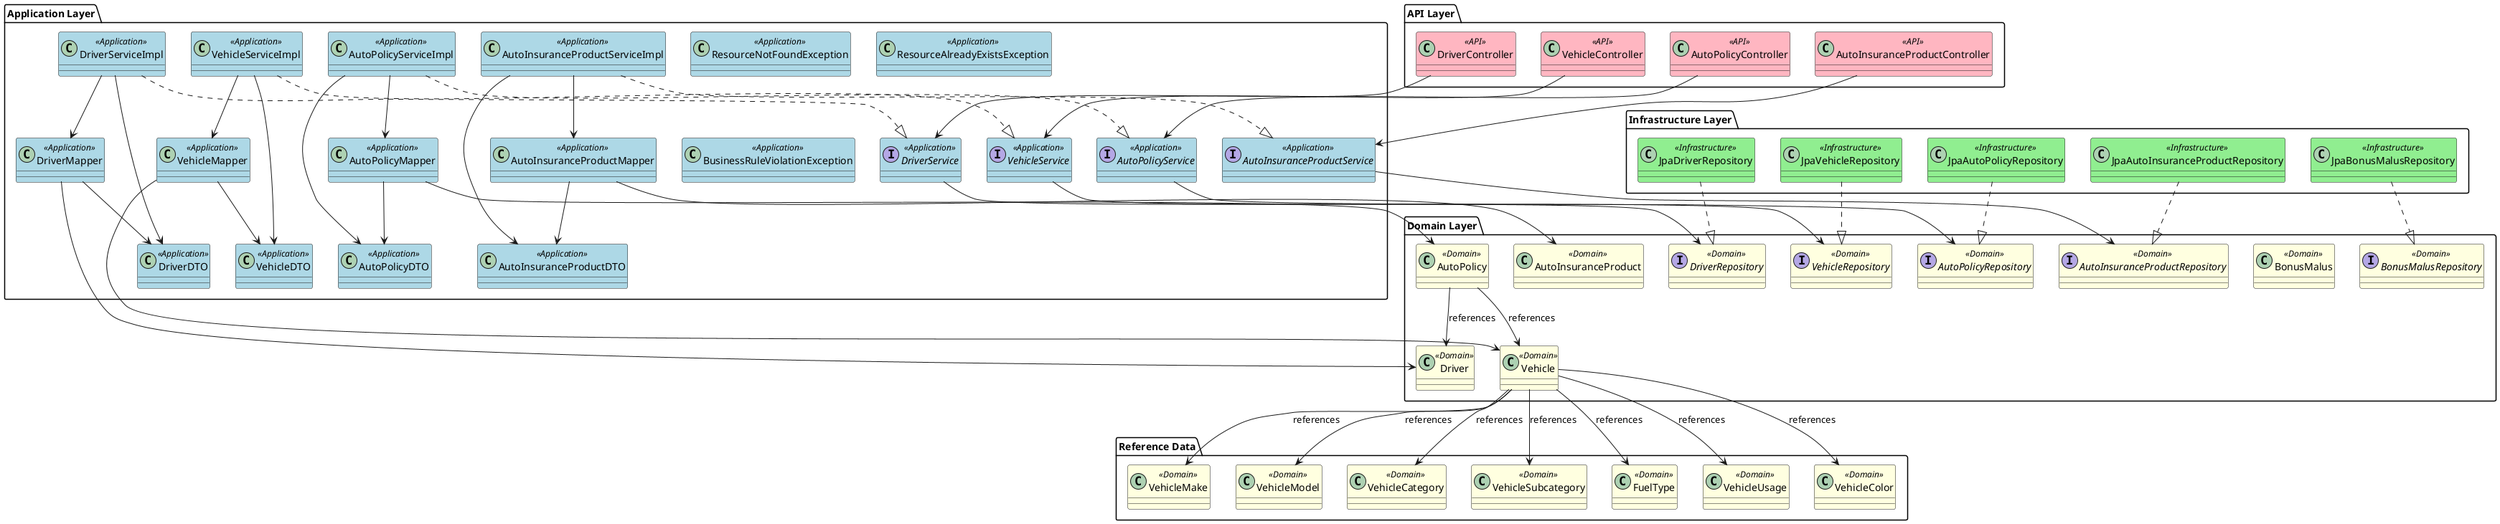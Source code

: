 @startuml Auto Module Architecture

!define RECTANGLE class
!define INTERFACE interface

skinparam class {
    BackgroundColor<<Domain>> LightYellow
    BackgroundColor<<Application>> LightBlue
    BackgroundColor<<Infrastructure>> LightGreen
    BackgroundColor<<API>> LightPink
}

package "API Layer" {
    RECTANGLE "VehicleController" as VehicleController <<API>>
    RECTANGLE "DriverController" as DriverController <<API>>
    RECTANGLE "AutoPolicyController" as AutoPolicyController <<API>>
    RECTANGLE "AutoInsuranceProductController" as AutoInsuranceProductController <<API>>
}

package "Application Layer" {
    INTERFACE "VehicleService" as VehicleService <<Application>>
    RECTANGLE "VehicleServiceImpl" as VehicleServiceImpl <<Application>>
    INTERFACE "DriverService" as DriverService <<Application>>
    RECTANGLE "DriverServiceImpl" as DriverServiceImpl <<Application>>
    INTERFACE "AutoPolicyService" as AutoPolicyService <<Application>>
    RECTANGLE "AutoPolicyServiceImpl" as AutoPolicyServiceImpl <<Application>>
    INTERFACE "AutoInsuranceProductService" as AutoInsuranceProductService <<Application>>
    RECTANGLE "AutoInsuranceProductServiceImpl" as AutoInsuranceProductServiceImpl <<Application>>
    
    RECTANGLE "VehicleDTO" as VehicleDTO <<Application>>
    RECTANGLE "DriverDTO" as DriverDTO <<Application>>
    RECTANGLE "AutoPolicyDTO" as AutoPolicyDTO <<Application>>
    RECTANGLE "AutoInsuranceProductDTO" as AutoInsuranceProductDTO <<Application>>
    
    RECTANGLE "VehicleMapper" as VehicleMapper <<Application>>
    RECTANGLE "DriverMapper" as DriverMapper <<Application>>
    RECTANGLE "AutoPolicyMapper" as AutoPolicyMapper <<Application>>
    RECTANGLE "AutoInsuranceProductMapper" as AutoInsuranceProductMapper <<Application>>
    
    RECTANGLE "ResourceNotFoundException" as ResourceNotFoundException <<Application>>
    RECTANGLE "ResourceAlreadyExistsException" as ResourceAlreadyExistsException <<Application>>
    RECTANGLE "BusinessRuleViolationException" as BusinessRuleViolationException <<Application>>
}

package "Domain Layer" {
    RECTANGLE "Vehicle" as Vehicle <<Domain>>
    RECTANGLE "Driver" as Driver <<Domain>>
    RECTANGLE "AutoPolicy" as AutoPolicy <<Domain>>
    RECTANGLE "BonusMalus" as BonusMalus <<Domain>>
    RECTANGLE "AutoInsuranceProduct" as AutoInsuranceProduct <<Domain>>
    
    INTERFACE "VehicleRepository" as VehicleRepository <<Domain>>
    INTERFACE "DriverRepository" as DriverRepository <<Domain>>
    INTERFACE "AutoPolicyRepository" as AutoPolicyRepository <<Domain>>
    INTERFACE "BonusMalusRepository" as BonusMalusRepository <<Domain>>
    INTERFACE "AutoInsuranceProductRepository" as AutoInsuranceProductRepository <<Domain>>
}

package "Infrastructure Layer" {
    RECTANGLE "JpaVehicleRepository" as JpaVehicleRepository <<Infrastructure>>
    RECTANGLE "JpaDriverRepository" as JpaDriverRepository <<Infrastructure>>
    RECTANGLE "JpaAutoPolicyRepository" as JpaAutoPolicyRepository <<Infrastructure>>
    RECTANGLE "JpaBonusMalusRepository" as JpaBonusMalusRepository <<Infrastructure>>
    RECTANGLE "JpaAutoInsuranceProductRepository" as JpaAutoInsuranceProductRepository <<Infrastructure>>
}

package "Reference Data" {
    RECTANGLE "VehicleMake" as VehicleMake <<Domain>>
    RECTANGLE "VehicleModel" as VehicleModel <<Domain>>
    RECTANGLE "VehicleCategory" as VehicleCategory <<Domain>>
    RECTANGLE "VehicleSubcategory" as VehicleSubcategory <<Domain>>
    RECTANGLE "FuelType" as FuelType <<Domain>>
    RECTANGLE "VehicleUsage" as VehicleUsage <<Domain>>
    RECTANGLE "VehicleColor" as VehicleColor <<Domain>>
}

' API Layer to Application Layer
VehicleController --> VehicleService
DriverController --> DriverService
AutoPolicyController --> AutoPolicyService
AutoInsuranceProductController --> AutoInsuranceProductService

' Application Layer to Domain Layer
VehicleService --> VehicleRepository
DriverService --> DriverRepository
AutoPolicyService --> AutoPolicyRepository
AutoInsuranceProductService --> AutoInsuranceProductRepository

' Application Layer Implementation
VehicleServiceImpl ..|> VehicleService
DriverServiceImpl ..|> DriverService
AutoPolicyServiceImpl ..|> AutoPolicyService
AutoInsuranceProductServiceImpl ..|> AutoInsuranceProductService

' Application Layer to DTOs
VehicleServiceImpl --> VehicleDTO
DriverServiceImpl --> DriverDTO
AutoPolicyServiceImpl --> AutoPolicyDTO
AutoInsuranceProductServiceImpl --> AutoInsuranceProductDTO

' Application Layer to Mappers
VehicleServiceImpl --> VehicleMapper
DriverServiceImpl --> DriverMapper
AutoPolicyServiceImpl --> AutoPolicyMapper
AutoInsuranceProductServiceImpl --> AutoInsuranceProductMapper

' Mappers to Domain and DTOs
VehicleMapper --> Vehicle
VehicleMapper --> VehicleDTO
DriverMapper --> Driver
DriverMapper --> DriverDTO
AutoPolicyMapper --> AutoPolicy
AutoPolicyMapper --> AutoPolicyDTO
AutoInsuranceProductMapper --> AutoInsuranceProduct
AutoInsuranceProductMapper --> AutoInsuranceProductDTO

' Infrastructure Layer to Domain Layer
JpaVehicleRepository ..|> VehicleRepository
JpaDriverRepository ..|> DriverRepository
JpaAutoPolicyRepository ..|> AutoPolicyRepository
JpaBonusMalusRepository ..|> BonusMalusRepository
JpaAutoInsuranceProductRepository ..|> AutoInsuranceProductRepository

' Domain Relationships
Vehicle --> VehicleMake : references
Vehicle --> VehicleModel : references
Vehicle --> VehicleCategory : references
Vehicle --> VehicleSubcategory : references
Vehicle --> FuelType : references
Vehicle --> VehicleUsage : references
Vehicle --> VehicleColor : references
AutoPolicy --> Vehicle : references
AutoPolicy --> Driver : references

@enduml
